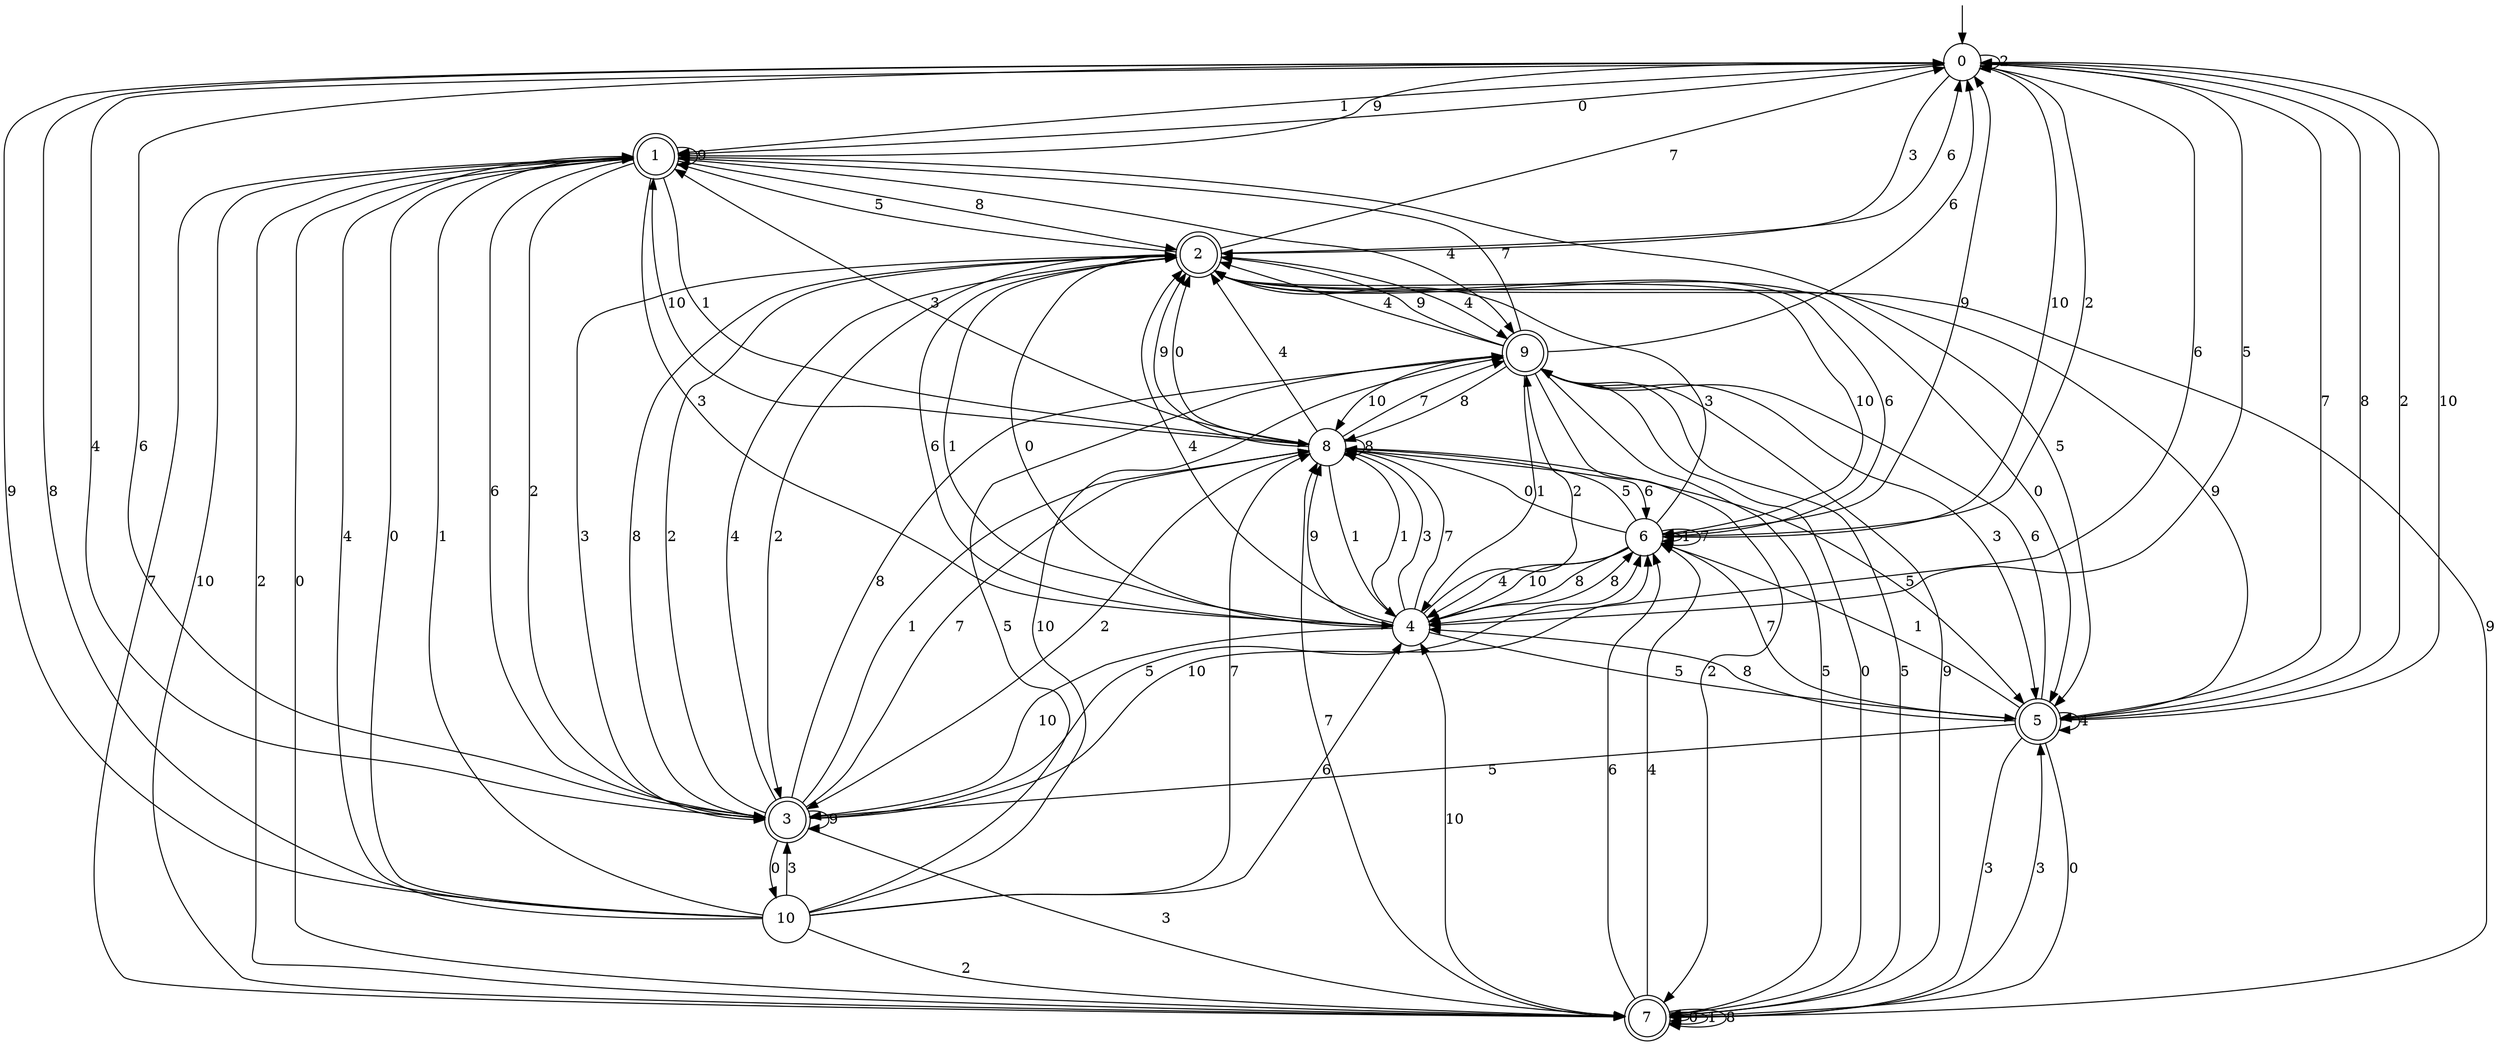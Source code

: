 digraph g {

	s0 [shape="circle" label="0"];
	s1 [shape="doublecircle" label="1"];
	s2 [shape="doublecircle" label="2"];
	s3 [shape="doublecircle" label="3"];
	s4 [shape="circle" label="4"];
	s5 [shape="doublecircle" label="5"];
	s6 [shape="circle" label="6"];
	s7 [shape="doublecircle" label="7"];
	s8 [shape="circle" label="8"];
	s9 [shape="doublecircle" label="9"];
	s10 [shape="circle" label="10"];
	s0 -> s1 [label="0"];
	s0 -> s1 [label="1"];
	s0 -> s0 [label="2"];
	s0 -> s2 [label="3"];
	s0 -> s3 [label="4"];
	s0 -> s4 [label="5"];
	s0 -> s4 [label="6"];
	s0 -> s5 [label="7"];
	s0 -> s5 [label="8"];
	s0 -> s1 [label="9"];
	s0 -> s6 [label="10"];
	s1 -> s7 [label="0"];
	s1 -> s8 [label="1"];
	s1 -> s3 [label="2"];
	s1 -> s4 [label="3"];
	s1 -> s9 [label="4"];
	s1 -> s5 [label="5"];
	s1 -> s3 [label="6"];
	s1 -> s7 [label="7"];
	s1 -> s2 [label="8"];
	s1 -> s1 [label="9"];
	s1 -> s7 [label="10"];
	s2 -> s5 [label="0"];
	s2 -> s4 [label="1"];
	s2 -> s3 [label="2"];
	s2 -> s3 [label="3"];
	s2 -> s9 [label="4"];
	s2 -> s1 [label="5"];
	s2 -> s0 [label="6"];
	s2 -> s0 [label="7"];
	s2 -> s3 [label="8"];
	s2 -> s7 [label="9"];
	s2 -> s6 [label="10"];
	s3 -> s10 [label="0"];
	s3 -> s8 [label="1"];
	s3 -> s2 [label="2"];
	s3 -> s7 [label="3"];
	s3 -> s2 [label="4"];
	s3 -> s6 [label="5"];
	s3 -> s0 [label="6"];
	s3 -> s8 [label="7"];
	s3 -> s9 [label="8"];
	s3 -> s3 [label="9"];
	s3 -> s6 [label="10"];
	s4 -> s2 [label="0"];
	s4 -> s8 [label="1"];
	s4 -> s9 [label="2"];
	s4 -> s8 [label="3"];
	s4 -> s2 [label="4"];
	s4 -> s5 [label="5"];
	s4 -> s2 [label="6"];
	s4 -> s8 [label="7"];
	s4 -> s6 [label="8"];
	s4 -> s8 [label="9"];
	s4 -> s3 [label="10"];
	s5 -> s7 [label="0"];
	s5 -> s6 [label="1"];
	s5 -> s0 [label="2"];
	s5 -> s7 [label="3"];
	s5 -> s5 [label="4"];
	s5 -> s3 [label="5"];
	s5 -> s9 [label="6"];
	s5 -> s6 [label="7"];
	s5 -> s4 [label="8"];
	s5 -> s2 [label="9"];
	s5 -> s0 [label="10"];
	s6 -> s8 [label="0"];
	s6 -> s6 [label="1"];
	s6 -> s0 [label="2"];
	s6 -> s2 [label="3"];
	s6 -> s4 [label="4"];
	s6 -> s8 [label="5"];
	s6 -> s2 [label="6"];
	s6 -> s6 [label="7"];
	s6 -> s4 [label="8"];
	s6 -> s0 [label="9"];
	s6 -> s4 [label="10"];
	s7 -> s7 [label="0"];
	s7 -> s7 [label="1"];
	s7 -> s1 [label="2"];
	s7 -> s5 [label="3"];
	s7 -> s6 [label="4"];
	s7 -> s9 [label="5"];
	s7 -> s6 [label="6"];
	s7 -> s8 [label="7"];
	s7 -> s7 [label="8"];
	s7 -> s9 [label="9"];
	s7 -> s4 [label="10"];
	s8 -> s2 [label="0"];
	s8 -> s4 [label="1"];
	s8 -> s3 [label="2"];
	s8 -> s1 [label="3"];
	s8 -> s2 [label="4"];
	s8 -> s5 [label="5"];
	s8 -> s6 [label="6"];
	s8 -> s9 [label="7"];
	s8 -> s8 [label="8"];
	s8 -> s2 [label="9"];
	s8 -> s1 [label="10"];
	s9 -> s7 [label="0"];
	s9 -> s4 [label="1"];
	s9 -> s7 [label="2"];
	s9 -> s5 [label="3"];
	s9 -> s2 [label="4"];
	s9 -> s7 [label="5"];
	s9 -> s0 [label="6"];
	s9 -> s1 [label="7"];
	s9 -> s8 [label="8"];
	s9 -> s2 [label="9"];
	s9 -> s8 [label="10"];
	s10 -> s1 [label="0"];
	s10 -> s1 [label="1"];
	s10 -> s7 [label="2"];
	s10 -> s3 [label="3"];
	s10 -> s1 [label="4"];
	s10 -> s9 [label="5"];
	s10 -> s4 [label="6"];
	s10 -> s8 [label="7"];
	s10 -> s0 [label="8"];
	s10 -> s0 [label="9"];
	s10 -> s9 [label="10"];

__start0 [label="" shape="none" width="0" height="0"];
__start0 -> s0;

}
